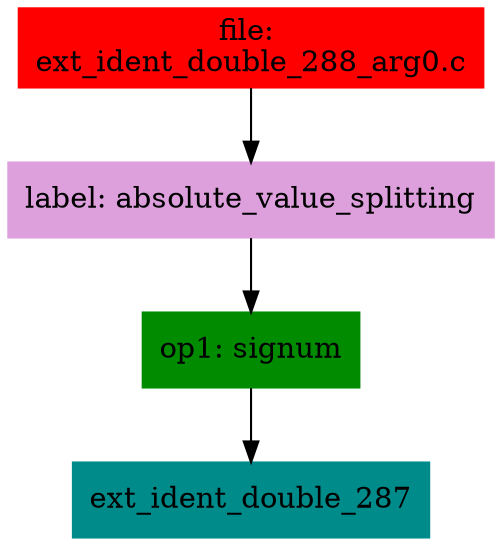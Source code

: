 digraph G {
node [shape=box]

0 [label="file: 
ext_ident_double_288_arg0.c",color=red, style=filled]
1 [label="label: absolute_value_splitting",color=plum, style=filled]
0 -> 1
2 [label="op1: signum",color=green4, style=filled]
1 -> 2
3 [label="ext_ident_double_287",color=cyan4, style=filled]
2 -> 3


}

